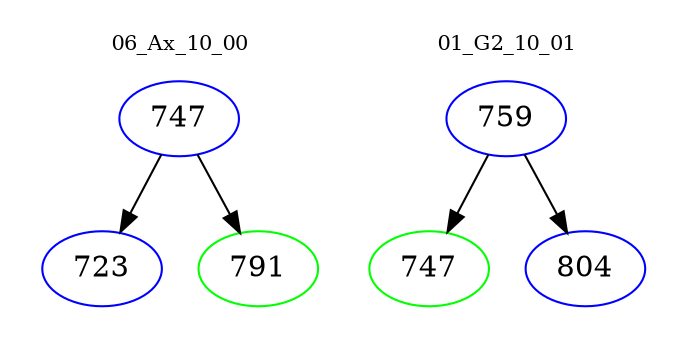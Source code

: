 digraph{
subgraph cluster_0 {
color = white
label = "06_Ax_10_00";
fontsize=10;
T0_747 [label="747", color="blue"]
T0_747 -> T0_723 [color="black"]
T0_723 [label="723", color="blue"]
T0_747 -> T0_791 [color="black"]
T0_791 [label="791", color="green"]
}
subgraph cluster_1 {
color = white
label = "01_G2_10_01";
fontsize=10;
T1_759 [label="759", color="blue"]
T1_759 -> T1_747 [color="black"]
T1_747 [label="747", color="green"]
T1_759 -> T1_804 [color="black"]
T1_804 [label="804", color="blue"]
}
}
